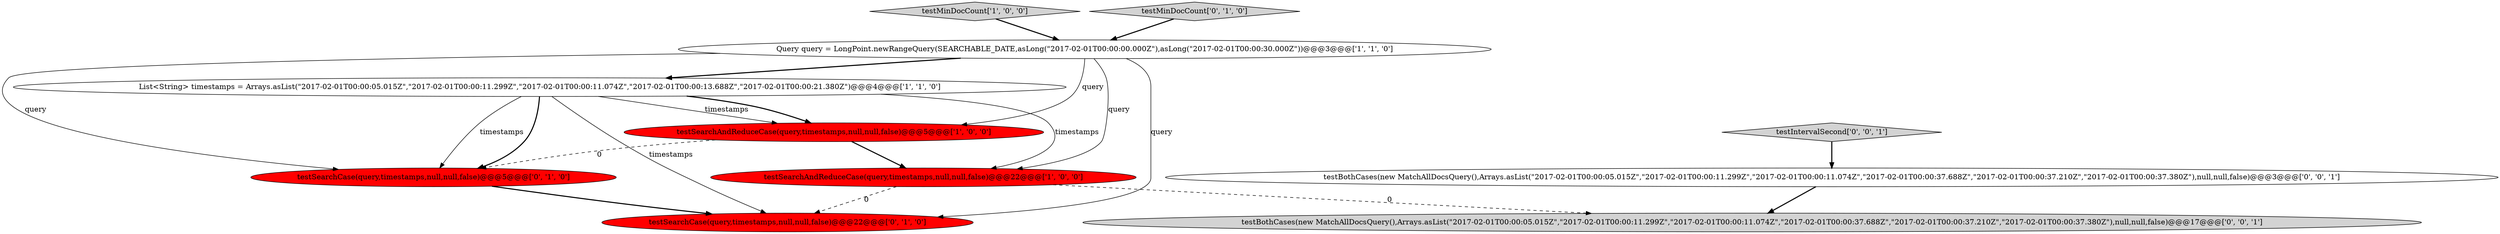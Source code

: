 digraph {
4 [style = filled, label = "testMinDocCount['1', '0', '0']", fillcolor = lightgray, shape = diamond image = "AAA0AAABBB1BBB"];
7 [style = filled, label = "testSearchCase(query,timestamps,null,null,false)@@@5@@@['0', '1', '0']", fillcolor = red, shape = ellipse image = "AAA1AAABBB2BBB"];
2 [style = filled, label = "testSearchAndReduceCase(query,timestamps,null,null,false)@@@5@@@['1', '0', '0']", fillcolor = red, shape = ellipse image = "AAA1AAABBB1BBB"];
9 [style = filled, label = "testBothCases(new MatchAllDocsQuery(),Arrays.asList(\"2017-02-01T00:00:05.015Z\",\"2017-02-01T00:00:11.299Z\",\"2017-02-01T00:00:11.074Z\",\"2017-02-01T00:00:37.688Z\",\"2017-02-01T00:00:37.210Z\",\"2017-02-01T00:00:37.380Z\"),null,null,false)@@@17@@@['0', '0', '1']", fillcolor = lightgray, shape = ellipse image = "AAA0AAABBB3BBB"];
3 [style = filled, label = "Query query = LongPoint.newRangeQuery(SEARCHABLE_DATE,asLong(\"2017-02-01T00:00:00.000Z\"),asLong(\"2017-02-01T00:00:30.000Z\"))@@@3@@@['1', '1', '0']", fillcolor = white, shape = ellipse image = "AAA0AAABBB1BBB"];
5 [style = filled, label = "testSearchCase(query,timestamps,null,null,false)@@@22@@@['0', '1', '0']", fillcolor = red, shape = ellipse image = "AAA1AAABBB2BBB"];
10 [style = filled, label = "testIntervalSecond['0', '0', '1']", fillcolor = lightgray, shape = diamond image = "AAA0AAABBB3BBB"];
8 [style = filled, label = "testBothCases(new MatchAllDocsQuery(),Arrays.asList(\"2017-02-01T00:00:05.015Z\",\"2017-02-01T00:00:11.299Z\",\"2017-02-01T00:00:11.074Z\",\"2017-02-01T00:00:37.688Z\",\"2017-02-01T00:00:37.210Z\",\"2017-02-01T00:00:37.380Z\"),null,null,false)@@@3@@@['0', '0', '1']", fillcolor = white, shape = ellipse image = "AAA0AAABBB3BBB"];
0 [style = filled, label = "testSearchAndReduceCase(query,timestamps,null,null,false)@@@22@@@['1', '0', '0']", fillcolor = red, shape = ellipse image = "AAA1AAABBB1BBB"];
1 [style = filled, label = "List<String> timestamps = Arrays.asList(\"2017-02-01T00:00:05.015Z\",\"2017-02-01T00:00:11.299Z\",\"2017-02-01T00:00:11.074Z\",\"2017-02-01T00:00:13.688Z\",\"2017-02-01T00:00:21.380Z\")@@@4@@@['1', '1', '0']", fillcolor = white, shape = ellipse image = "AAA0AAABBB1BBB"];
6 [style = filled, label = "testMinDocCount['0', '1', '0']", fillcolor = lightgray, shape = diamond image = "AAA0AAABBB2BBB"];
3->2 [style = solid, label="query"];
1->2 [style = solid, label="timestamps"];
6->3 [style = bold, label=""];
4->3 [style = bold, label=""];
1->5 [style = solid, label="timestamps"];
1->2 [style = bold, label=""];
2->0 [style = bold, label=""];
7->5 [style = bold, label=""];
1->0 [style = solid, label="timestamps"];
0->9 [style = dashed, label="0"];
1->7 [style = solid, label="timestamps"];
10->8 [style = bold, label=""];
3->1 [style = bold, label=""];
2->7 [style = dashed, label="0"];
0->5 [style = dashed, label="0"];
1->7 [style = bold, label=""];
3->0 [style = solid, label="query"];
3->5 [style = solid, label="query"];
3->7 [style = solid, label="query"];
8->9 [style = bold, label=""];
}
